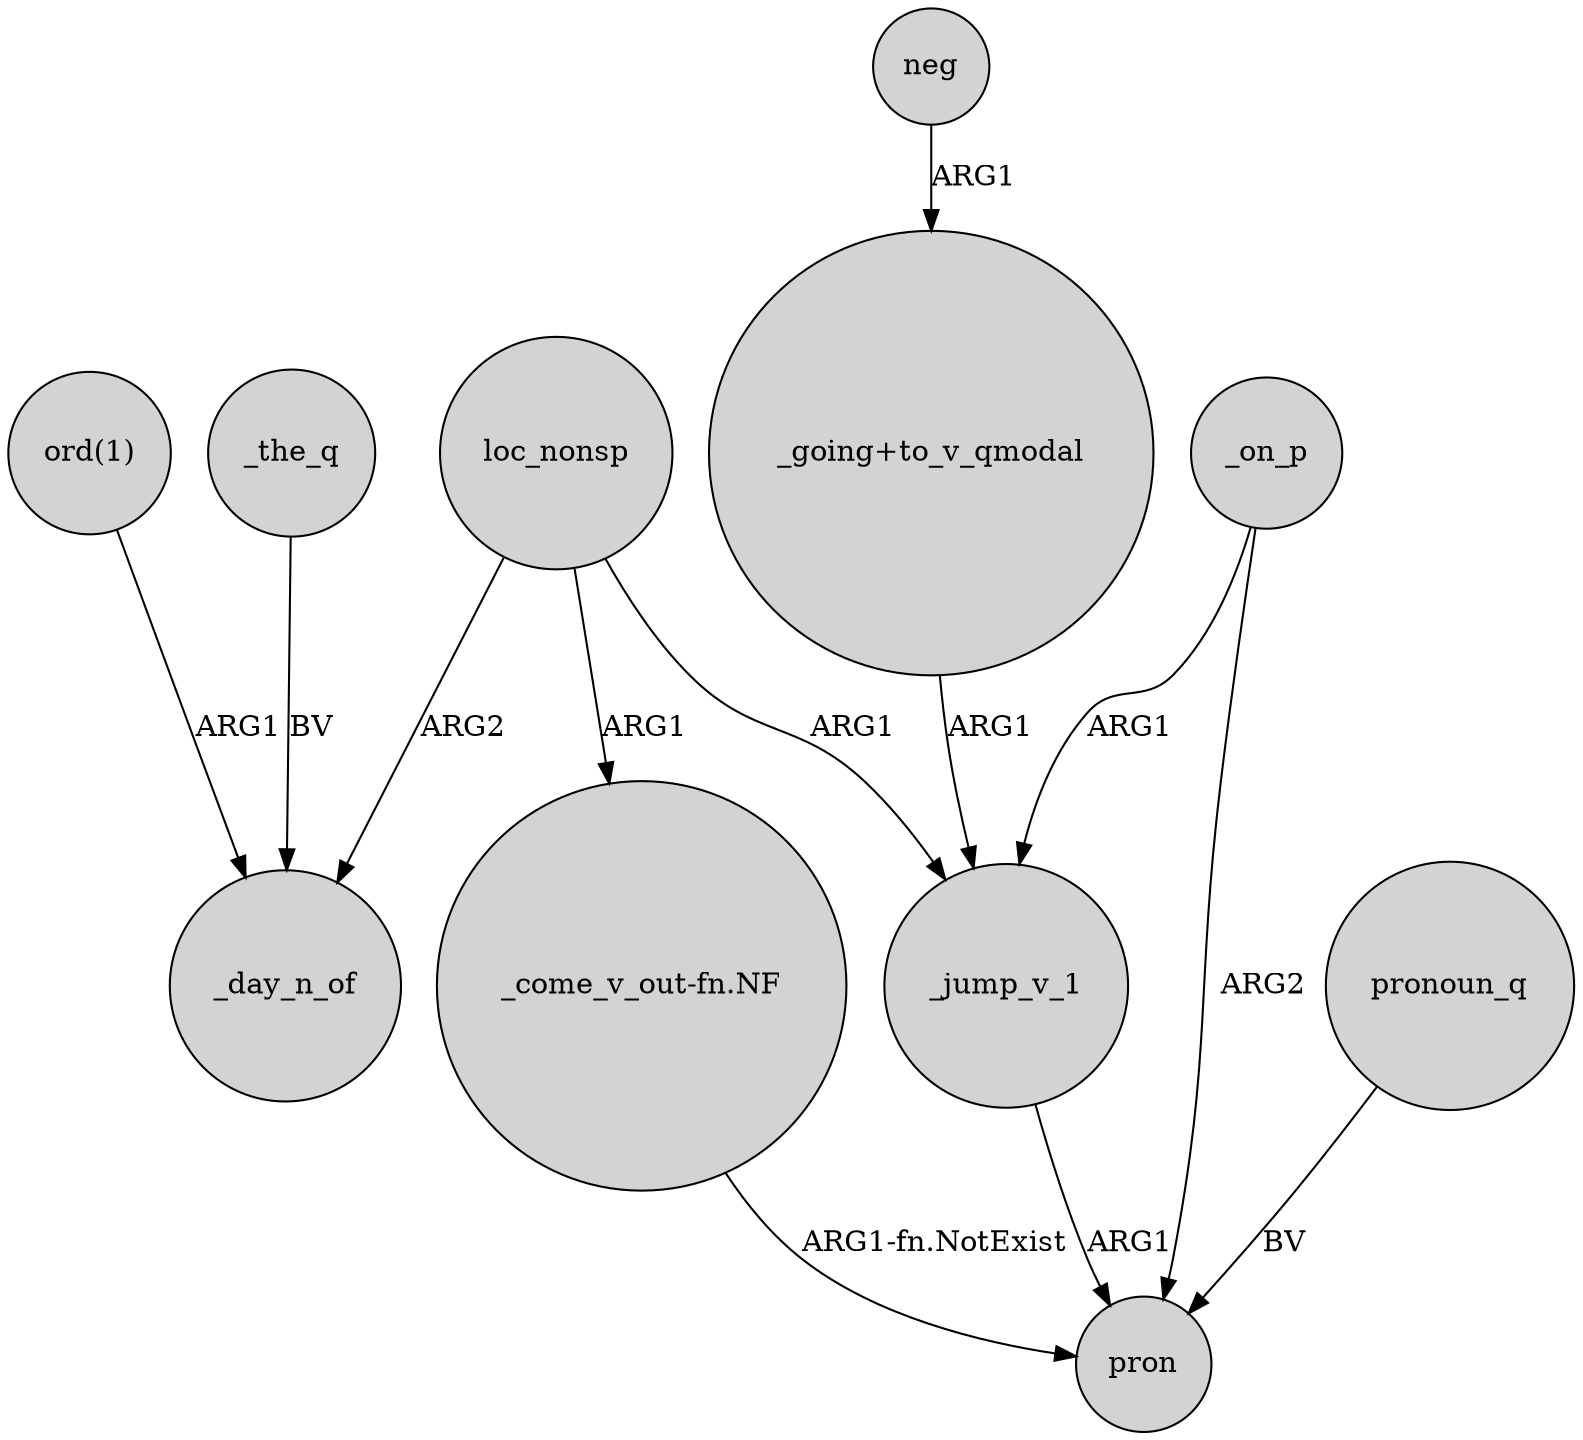 digraph {
	node [shape=circle style=filled]
	"ord(1)" -> _day_n_of [label=ARG1]
	neg -> "_going+to_v_qmodal" [label=ARG1]
	"_come_v_out-fn.NF" -> pron [label="ARG1-fn.NotExist"]
	loc_nonsp -> _jump_v_1 [label=ARG1]
	_on_p -> pron [label=ARG2]
	_jump_v_1 -> pron [label=ARG1]
	loc_nonsp -> "_come_v_out-fn.NF" [label=ARG1]
	_the_q -> _day_n_of [label=BV]
	_on_p -> _jump_v_1 [label=ARG1]
	loc_nonsp -> _day_n_of [label=ARG2]
	"_going+to_v_qmodal" -> _jump_v_1 [label=ARG1]
	pronoun_q -> pron [label=BV]
}
